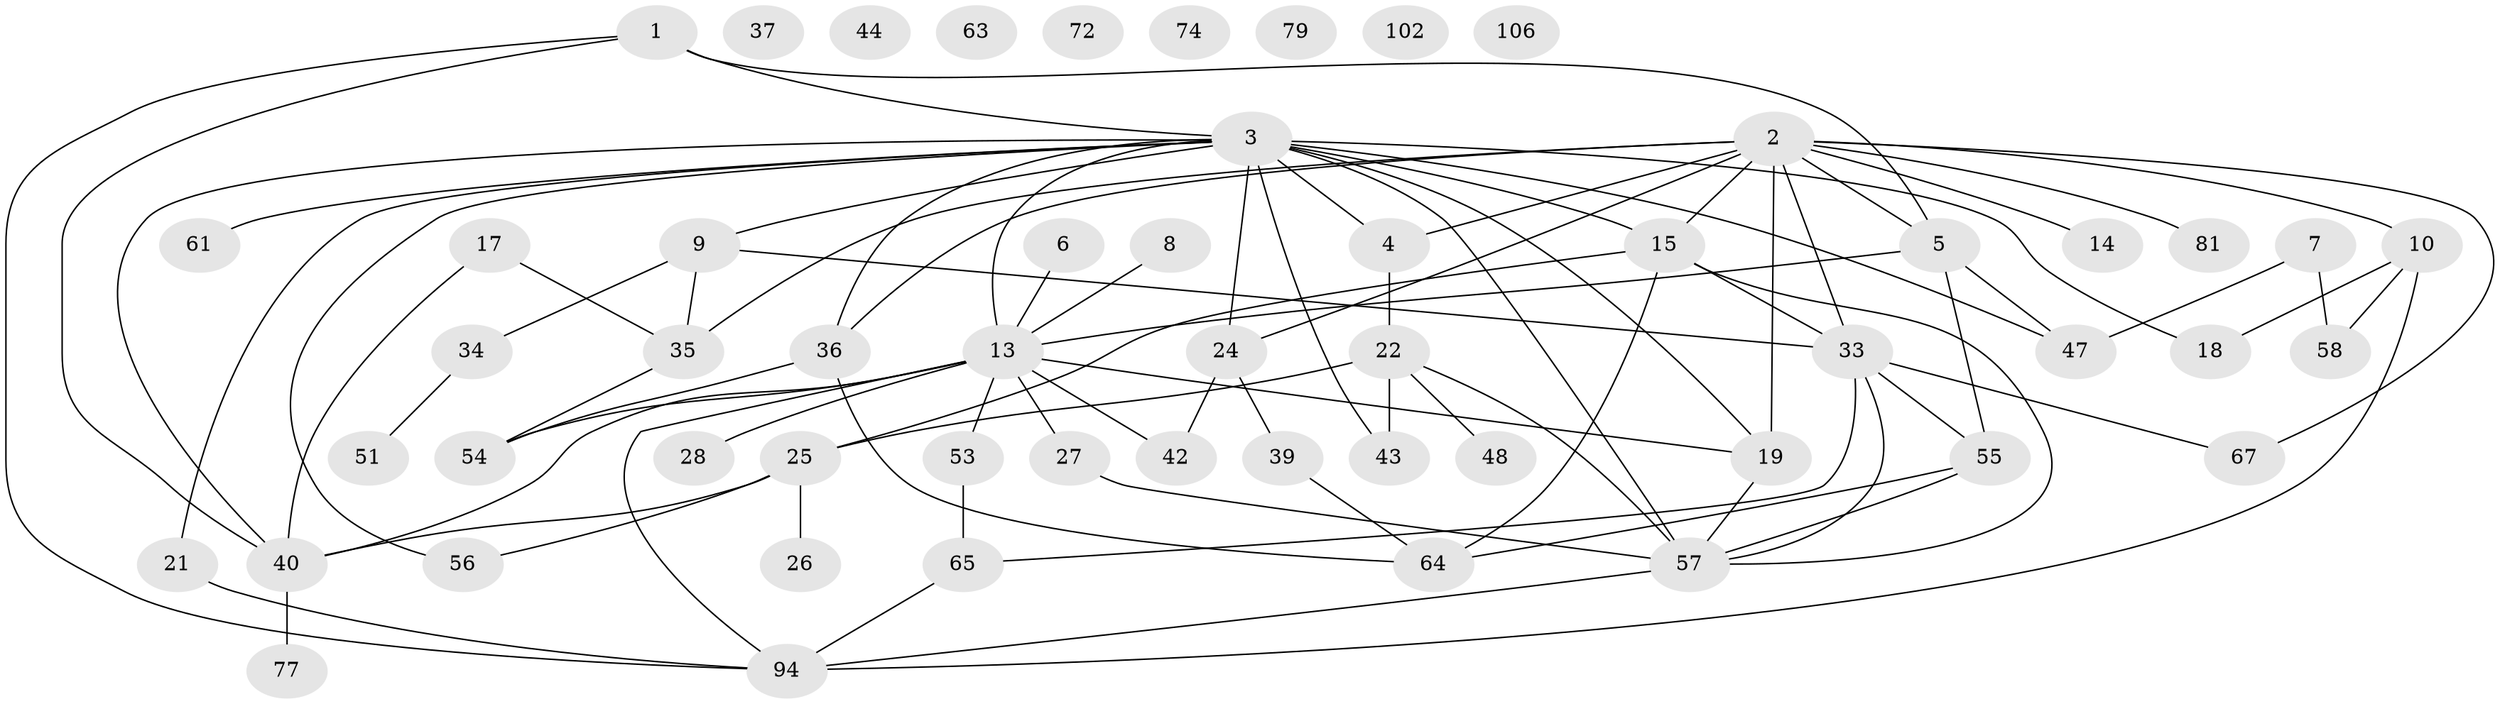 // original degree distribution, {3: 0.21818181818181817, 2: 0.2545454545454545, 4: 0.16363636363636364, 1: 0.18181818181818182, 7: 0.01818181818181818, 0: 0.07272727272727272, 6: 0.03636363636363636, 5: 0.05454545454545454}
// Generated by graph-tools (version 1.1) at 2025/13/03/09/25 04:13:11]
// undirected, 55 vertices, 86 edges
graph export_dot {
graph [start="1"]
  node [color=gray90,style=filled];
  1 [super="+49+75"];
  2 [super="+69+91"];
  3 [super="+16+12+73"];
  4 [super="+38"];
  5 [super="+29"];
  6;
  7;
  8 [super="+88+11"];
  9 [super="+30"];
  10 [super="+78"];
  13 [super="+68+71"];
  14;
  15 [super="+62"];
  17;
  18;
  19;
  21 [super="+23"];
  22 [super="+70+52"];
  24 [super="+31"];
  25 [super="+50"];
  26 [super="+46"];
  27 [super="+45"];
  28 [super="+83"];
  33 [super="+80"];
  34 [super="+82"];
  35;
  36;
  37;
  39;
  40 [super="+59+41"];
  42;
  43;
  44;
  47;
  48;
  51;
  53;
  54 [super="+98"];
  55 [super="+92+90"];
  56;
  57 [super="+95+66"];
  58;
  61;
  63;
  64 [super="+108"];
  65;
  67 [super="+99+86"];
  72;
  74;
  77;
  79;
  81;
  94 [super="+97"];
  102;
  106;
  1 -- 94;
  1 -- 5;
  1 -- 3;
  1 -- 40;
  2 -- 14;
  2 -- 67;
  2 -- 35;
  2 -- 36;
  2 -- 5 [weight=2];
  2 -- 10;
  2 -- 81;
  2 -- 19;
  2 -- 24;
  2 -- 33;
  2 -- 15;
  2 -- 4 [weight=2];
  3 -- 36;
  3 -- 43;
  3 -- 47;
  3 -- 24;
  3 -- 57 [weight=2];
  3 -- 61;
  3 -- 40;
  3 -- 9;
  3 -- 18;
  3 -- 4;
  3 -- 19;
  3 -- 15;
  3 -- 21;
  3 -- 56;
  3 -- 13;
  4 -- 22;
  5 -- 47;
  5 -- 13;
  5 -- 55;
  6 -- 13;
  7 -- 47;
  7 -- 58;
  8 -- 13;
  9 -- 33;
  9 -- 34;
  9 -- 35;
  10 -- 94;
  10 -- 18;
  10 -- 58;
  13 -- 19;
  13 -- 53;
  13 -- 42;
  13 -- 28;
  13 -- 54;
  13 -- 27;
  13 -- 94;
  13 -- 40;
  15 -- 33;
  15 -- 64;
  15 -- 57;
  15 -- 25;
  17 -- 35;
  17 -- 40;
  19 -- 57;
  21 -- 94;
  22 -- 57;
  22 -- 48;
  22 -- 43;
  22 -- 25;
  24 -- 42;
  24 -- 39;
  25 -- 56;
  25 -- 26;
  25 -- 40;
  27 -- 57;
  33 -- 67;
  33 -- 65;
  33 -- 55;
  33 -- 57;
  34 -- 51;
  35 -- 54;
  36 -- 64;
  36 -- 54;
  39 -- 64;
  40 -- 77;
  53 -- 65;
  55 -- 64;
  55 -- 57;
  57 -- 94;
  65 -- 94;
}
